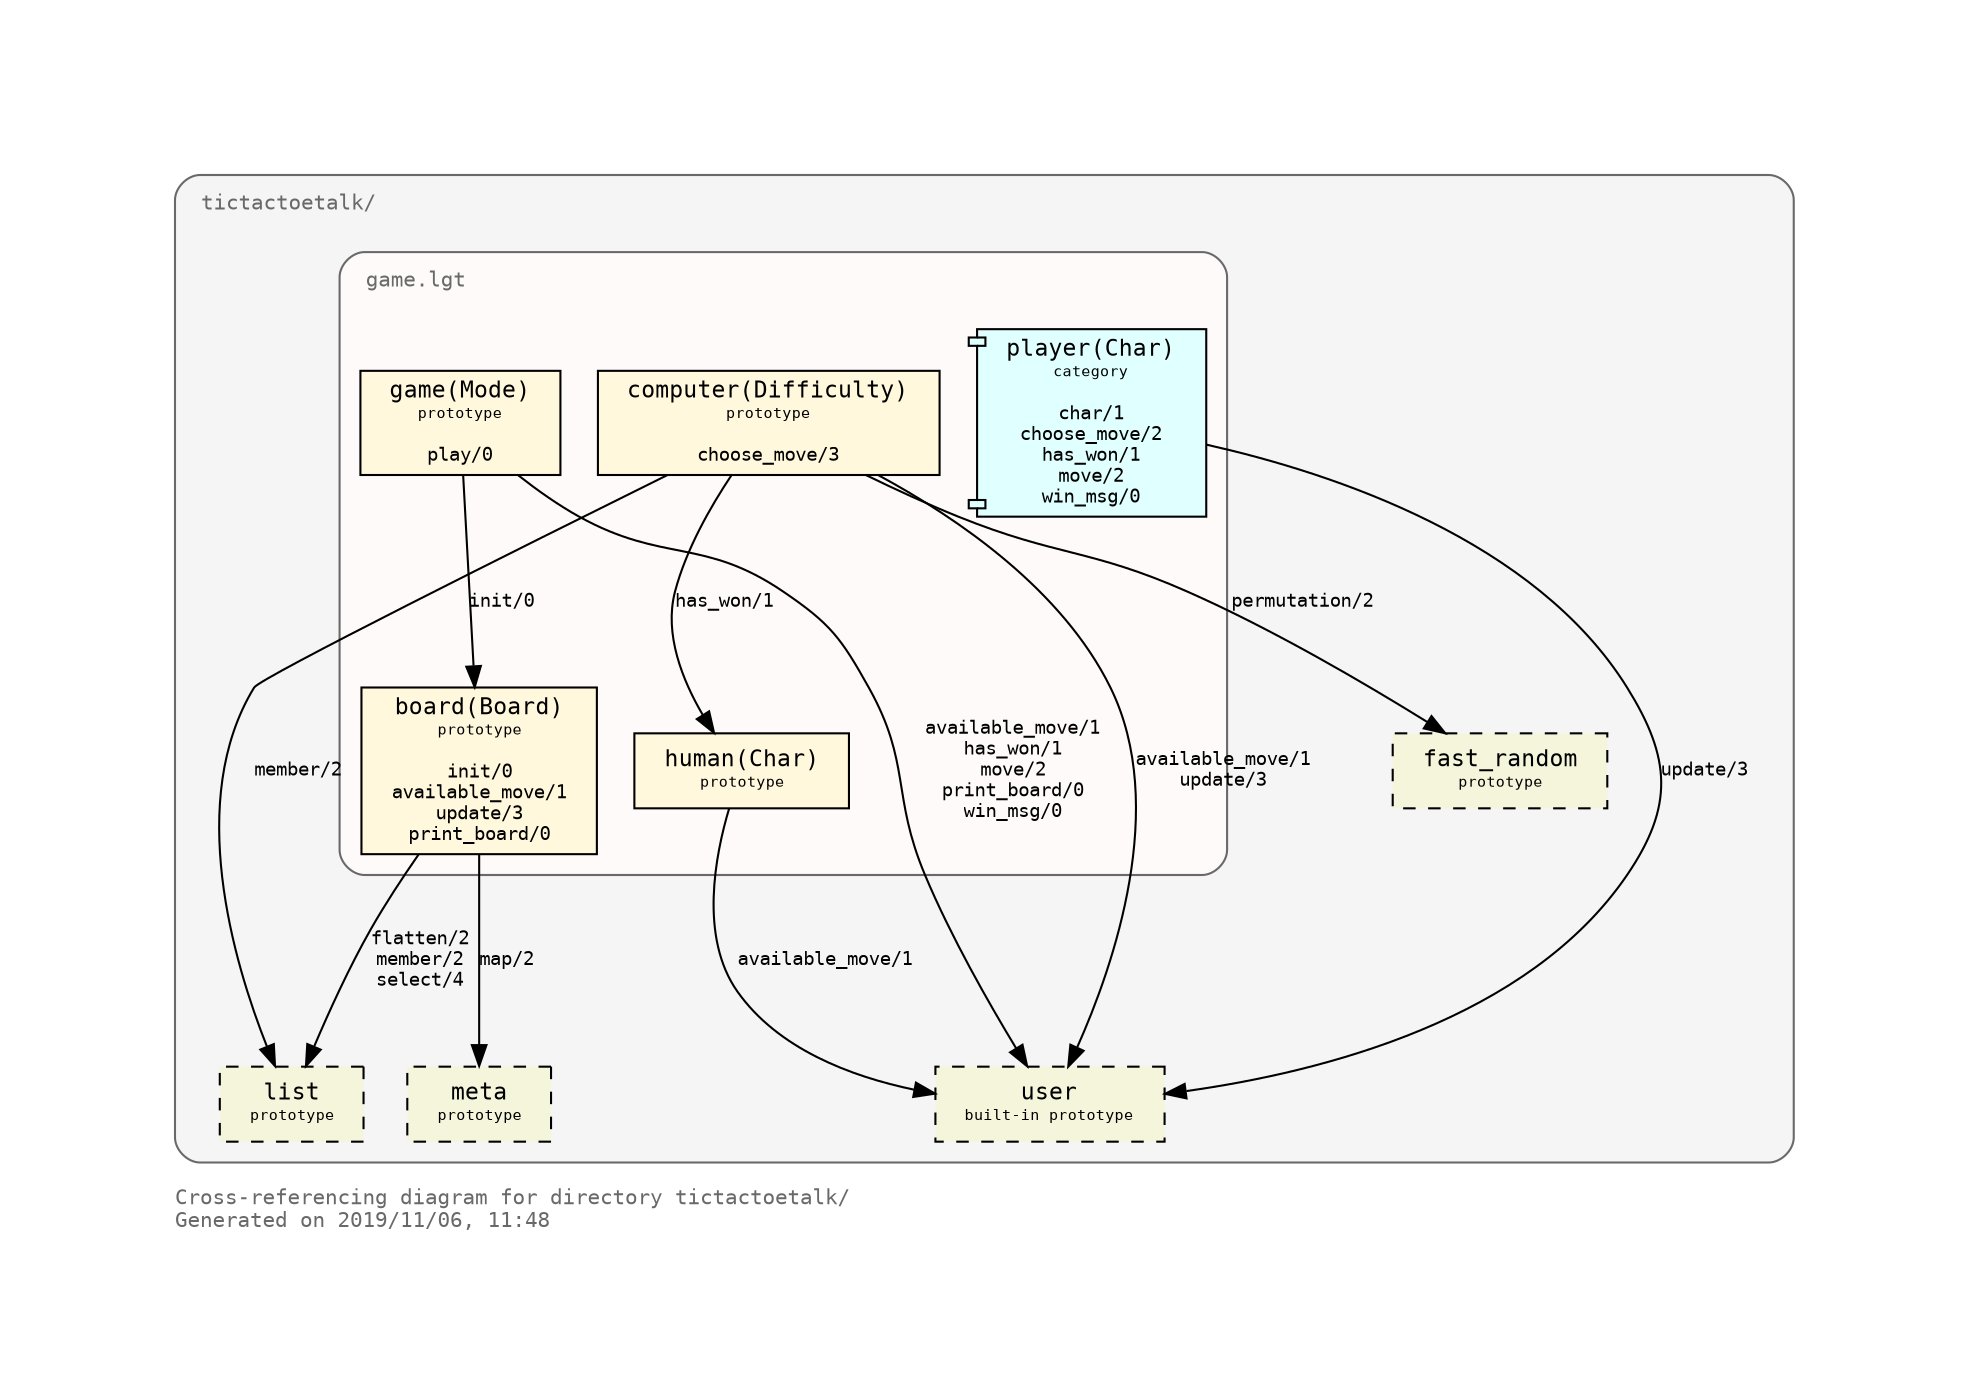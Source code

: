 digraph "tictactoetalk" {
rankdir="TB"
ranksep="1.0"
compound="true"
splines="true"
pack="true"
clusterrank="local"
labeljust="l"
margin="1.0"
fontname="Courier"
fontsize="10"
fontcolor="dimgray"
pencolor="dimgray"
node [shape="ellipse",style="filled",fillcolor="white",fontname="Courier",fontsize="9"]
edge [fontname="Courier",fontsize="9"]
label="Cross-referencing diagram for directory tictactoetalk/\lGenerated on 2019/11/06, 11:48\l"

subgraph "cluster_directory_tictactoetalk" {
bgcolor="whitesmoke"
style="rounded"
margin="10"
label=<<TABLE border="0" cellborder="0"><TR><TD tooltip="tictactoetalk/">tictactoetalk/</TD></TR></TABLE>>
tooltip="tictactoetalk/"
subgraph "cluster_file_/home/paul/Development/tictactoetalk/loader.lgt" {
bgcolor="snow"
style="rounded"
margin="10"
label=<<TABLE border="0" cellborder="0"><TR><TD tooltip="tictactoetalk/loader.lgt">loader.lgt</TD></TR></TABLE>>
tooltip="tictactoetalk/loader.lgt"
}

subgraph "cluster_file_/home/paul/Development/tictactoetalk/game.lgt" {
bgcolor="snow"
style="rounded"
margin="10"
label=<<TABLE border="0" cellborder="0"><TR><TD tooltip="tictactoetalk/game.lgt">game.lgt</TD></TR></TABLE>>
tooltip="tictactoetalk/game.lgt"
"board(Board)" [shape="box",tooltip="prototype",style="filled",fillcolor="cornsilk",label=<<TABLE border="0" cellborder="0" cellspacing="0" cellpadding="0"><TR><TD> </TD><TD><FONT POINT-SIZE="11">board(Board)</FONT></TD><TD> </TD></TR><TR><TD> </TD><TD><FONT POINT-SIZE="7">prototype</FONT></TD><TD> </TD></TR><TR><TD> </TD></TR><TR><TD> </TD><TD>init/0</TD><TD> </TD></TR><TR><TD> </TD><TD>available_move/1</TD><TD> </TD></TR><TR><TD> </TD><TD>update/3</TD><TD> </TD></TR><TR><TD> </TD><TD>print_board/0</TD><TD> </TD></TR></TABLE>>]
"human(Char)" [shape="box",tooltip="prototype",style="filled",fillcolor="cornsilk",label=<<TABLE border="0" cellborder="0" cellspacing="0" cellpadding="0"><TR><TD> </TD><TD><FONT POINT-SIZE="11">human(Char)</FONT></TD><TD> </TD></TR><TR><TD> </TD><TD><FONT POINT-SIZE="7">prototype</FONT></TD><TD> </TD></TR></TABLE>>]
"computer(Difficulty)" [shape="box",tooltip="prototype",style="filled",fillcolor="cornsilk",label=<<TABLE border="0" cellborder="0" cellspacing="0" cellpadding="0"><TR><TD> </TD><TD><FONT POINT-SIZE="11">computer(Difficulty)</FONT></TD><TD> </TD></TR><TR><TD> </TD><TD><FONT POINT-SIZE="7">prototype</FONT></TD><TD> </TD></TR><TR><TD> </TD></TR><TR><TD> </TD><TD>choose_move/3</TD><TD> </TD></TR></TABLE>>]
"game(Mode)" [shape="box",tooltip="prototype",style="filled",fillcolor="cornsilk",label=<<TABLE border="0" cellborder="0" cellspacing="0" cellpadding="0"><TR><TD> </TD><TD><FONT POINT-SIZE="11">game(Mode)</FONT></TD><TD> </TD></TR><TR><TD> </TD><TD><FONT POINT-SIZE="7">prototype</FONT></TD><TD> </TD></TR><TR><TD> </TD></TR><TR><TD> </TD><TD>play/0</TD><TD> </TD></TR></TABLE>>]
"player(Char)" [shape="component",tooltip="category",style="filled",fillcolor="lightcyan",label=<<TABLE border="0" cellborder="0" cellspacing="0" cellpadding="0"><TR><TD> </TD><TD><FONT POINT-SIZE="11">player(Char)</FONT></TD><TD> </TD></TR><TR><TD> </TD><TD><FONT POINT-SIZE="7">category</FONT></TD><TD> </TD></TR><TR><TD> </TD></TR><TR><TD> </TD><TD>char/1</TD><TD> </TD></TR><TR><TD> </TD><TD>choose_move/2</TD><TD> </TD></TR><TR><TD> </TD><TD>has_won/1</TD><TD> </TD></TR><TR><TD> </TD><TD>move/2</TD><TD> </TD></TR><TR><TD> </TD><TD>win_msg/0</TD><TD> </TD></TR></TABLE>>]
}

"board(Board)" -> "list" [arrowhead="normal",labeltooltip="calls",label=<flatten/2<BR/>member/2<BR/>select/4>]
"board(Board)" -> "meta" [arrowhead="normal",labeltooltip="calls",label=<map/2>]
"human(Char)" -> "user" [arrowhead="normal",labeltooltip="calls",label=<available_move/1>]
"computer(Difficulty)" -> "user" [arrowhead="normal",labeltooltip="calls",label=<available_move/1<BR/>update/3>]
"computer(Difficulty)" -> "fast_random" [arrowhead="normal",labeltooltip="calls",label=<permutation/2>]
"computer(Difficulty)" -> "list" [arrowhead="normal",labeltooltip="calls",label=<member/2>]
"computer(Difficulty)" -> "human(Char)" [arrowhead="normal",labeltooltip="calls",label=<has_won/1>]
"game(Mode)" -> "user" [arrowhead="normal",labeltooltip="calls",label=<available_move/1<BR/>has_won/1<BR/>move/2<BR/>print_board/0<BR/>win_msg/0>]
"game(Mode)" -> "board(Board)" [arrowhead="normal",labeltooltip="calls",label=<init/0>]
"player(Char)" -> "user" [arrowhead="normal",labeltooltip="calls",label=<update/3>]
"list" [shape="box",tooltip="prototype",style="filled,dashed",fillcolor="beige",label=<<TABLE border="0" cellborder="0" cellspacing="0" cellpadding="0"><TR><TD> </TD><TD><FONT POINT-SIZE="11">list</FONT></TD><TD> </TD></TR><TR><TD> </TD><TD><FONT POINT-SIZE="7">prototype</FONT></TD><TD> </TD></TR></TABLE>>]
"meta" [shape="box",tooltip="prototype",style="filled,dashed",fillcolor="beige",label=<<TABLE border="0" cellborder="0" cellspacing="0" cellpadding="0"><TR><TD> </TD><TD><FONT POINT-SIZE="11">meta</FONT></TD><TD> </TD></TR><TR><TD> </TD><TD><FONT POINT-SIZE="7">prototype</FONT></TD><TD> </TD></TR></TABLE>>]
"user" [shape="box",tooltip="built-in prototype",style="filled,dashed",fillcolor="beige",label=<<TABLE border="0" cellborder="0" cellspacing="0" cellpadding="0"><TR><TD> </TD><TD><FONT POINT-SIZE="11">user</FONT></TD><TD> </TD></TR><TR><TD> </TD><TD><FONT POINT-SIZE="7">built-in prototype</FONT></TD><TD> </TD></TR></TABLE>>]
"fast_random" [shape="box",tooltip="prototype",style="filled,dashed",fillcolor="beige",label=<<TABLE border="0" cellborder="0" cellspacing="0" cellpadding="0"><TR><TD> </TD><TD><FONT POINT-SIZE="11">fast_random</FONT></TD><TD> </TD></TR><TR><TD> </TD><TD><FONT POINT-SIZE="7">prototype</FONT></TD><TD> </TD></TR></TABLE>>]
}

}
